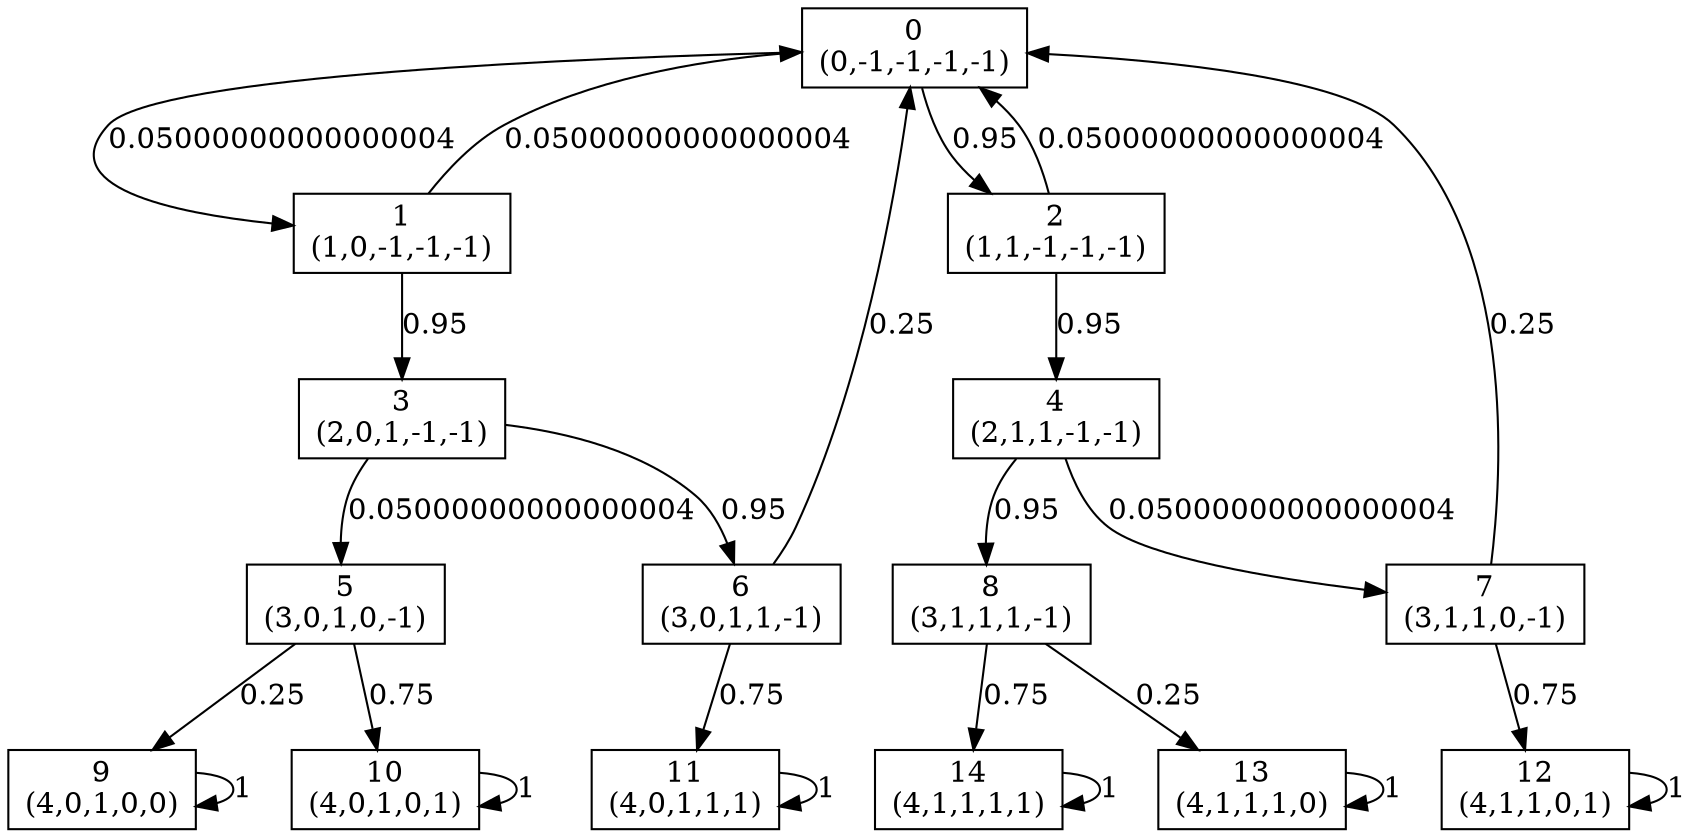 digraph P {
node [shape=box];
0 -> 1 [ label="0.05000000000000004" ];
0 -> 2 [ label="0.95" ];
1 -> 0 [ label="0.05000000000000004" ];
1 -> 3 [ label="0.95" ];
2 -> 0 [ label="0.05000000000000004" ];
2 -> 4 [ label="0.95" ];
3 -> 5 [ label="0.05000000000000004" ];
3 -> 6 [ label="0.95" ];
4 -> 7 [ label="0.05000000000000004" ];
4 -> 8 [ label="0.95" ];
5 -> 9 [ label="0.25" ];
5 -> 10 [ label="0.75" ];
6 -> 0 [ label="0.25" ];
6 -> 11 [ label="0.75" ];
7 -> 0 [ label="0.25" ];
7 -> 12 [ label="0.75" ];
8 -> 13 [ label="0.25" ];
8 -> 14 [ label="0.75" ];
9 -> 9 [ label="1" ];
10 -> 10 [ label="1" ];
11 -> 11 [ label="1" ];
12 -> 12 [ label="1" ];
13 -> 13 [ label="1" ];
14 -> 14 [ label="1" ];
0 [label="0\n(0,-1,-1,-1,-1)"];
1 [label="1\n(1,0,-1,-1,-1)"];
2 [label="2\n(1,1,-1,-1,-1)"];
3 [label="3\n(2,0,1,-1,-1)"];
4 [label="4\n(2,1,1,-1,-1)"];
5 [label="5\n(3,0,1,0,-1)"];
6 [label="6\n(3,0,1,1,-1)"];
7 [label="7\n(3,1,1,0,-1)"];
8 [label="8\n(3,1,1,1,-1)"];
9 [label="9\n(4,0,1,0,0)"];
10 [label="10\n(4,0,1,0,1)"];
11 [label="11\n(4,0,1,1,1)"];
12 [label="12\n(4,1,1,0,1)"];
13 [label="13\n(4,1,1,1,0)"];
14 [label="14\n(4,1,1,1,1)"];
}
